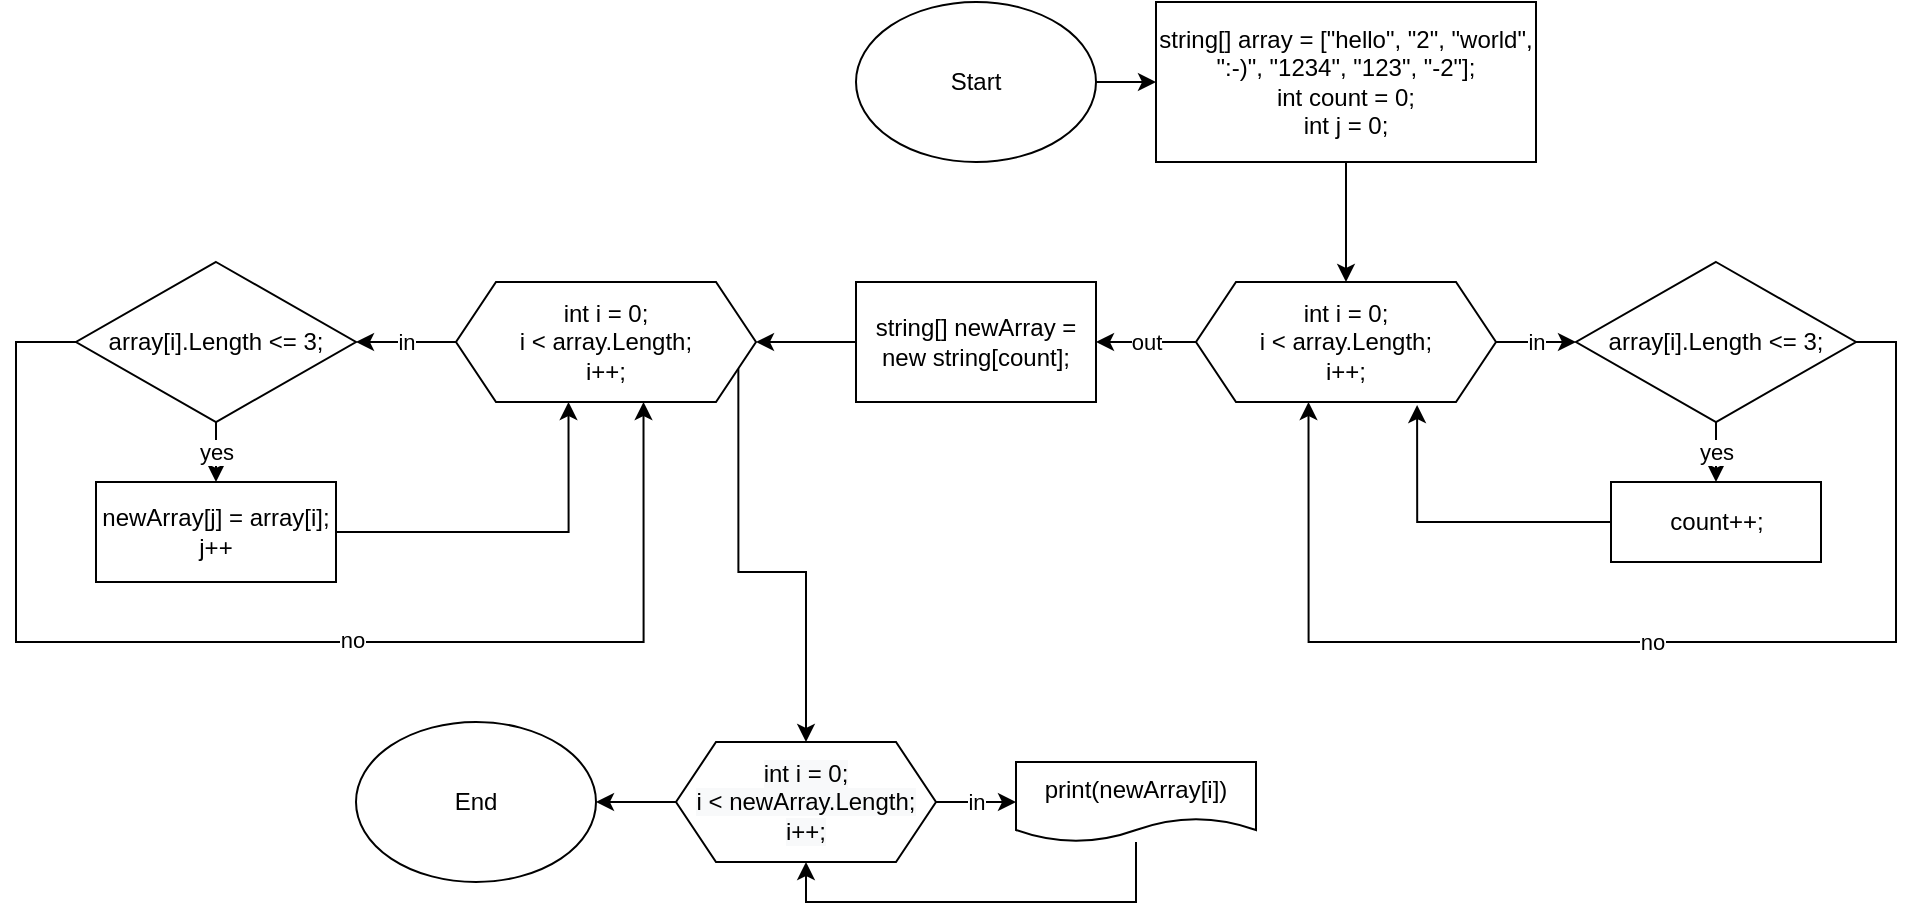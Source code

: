<mxfile version="20.3.0" type="device"><diagram id="P7TnBf9mjnrPCqLg64As" name="Страница 1"><mxGraphModel dx="863" dy="593" grid="1" gridSize="10" guides="1" tooltips="1" connect="1" arrows="1" fold="1" page="1" pageScale="1" pageWidth="1169" pageHeight="1654" math="0" shadow="0"><root><mxCell id="0"/><mxCell id="1" parent="0"/><mxCell id="ps8vj_LmxjrcfsDbyVFz-24" style="edgeStyle=orthogonalEdgeStyle;rounded=0;orthogonalLoop=1;jettySize=auto;html=1;fontColor=#000000;" edge="1" parent="1" source="ps8vj_LmxjrcfsDbyVFz-1" target="ps8vj_LmxjrcfsDbyVFz-2"><mxGeometry relative="1" as="geometry"/></mxCell><mxCell id="ps8vj_LmxjrcfsDbyVFz-1" value="Start" style="ellipse;whiteSpace=wrap;html=1;" vertex="1" parent="1"><mxGeometry x="470" y="40" width="120" height="80" as="geometry"/></mxCell><mxCell id="ps8vj_LmxjrcfsDbyVFz-6" style="edgeStyle=orthogonalEdgeStyle;rounded=0;orthogonalLoop=1;jettySize=auto;html=1;entryX=0.5;entryY=0;entryDx=0;entryDy=0;fontColor=#000000;" edge="1" parent="1" source="ps8vj_LmxjrcfsDbyVFz-2" target="ps8vj_LmxjrcfsDbyVFz-3"><mxGeometry relative="1" as="geometry"/></mxCell><mxCell id="ps8vj_LmxjrcfsDbyVFz-2" value="string[] array = [&quot;hello&quot;, &quot;2&quot;, &quot;world&quot;, &quot;:-)&quot;, &quot;1234&quot;, &quot;123&quot;, &quot;-2&quot;];&lt;br&gt;int count = 0;&lt;br&gt;int j = 0;" style="rounded=0;whiteSpace=wrap;html=1;" vertex="1" parent="1"><mxGeometry x="620" y="40" width="190" height="80" as="geometry"/></mxCell><mxCell id="ps8vj_LmxjrcfsDbyVFz-7" value="in" style="edgeStyle=orthogonalEdgeStyle;rounded=0;orthogonalLoop=1;jettySize=auto;html=1;entryX=0;entryY=0.5;entryDx=0;entryDy=0;fontColor=#000000;" edge="1" parent="1" source="ps8vj_LmxjrcfsDbyVFz-3" target="ps8vj_LmxjrcfsDbyVFz-4"><mxGeometry relative="1" as="geometry"/></mxCell><mxCell id="ps8vj_LmxjrcfsDbyVFz-12" value="out" style="edgeStyle=orthogonalEdgeStyle;rounded=0;orthogonalLoop=1;jettySize=auto;html=1;entryX=1;entryY=0.5;entryDx=0;entryDy=0;fontColor=#000000;" edge="1" parent="1" source="ps8vj_LmxjrcfsDbyVFz-3" target="ps8vj_LmxjrcfsDbyVFz-11"><mxGeometry relative="1" as="geometry"/></mxCell><mxCell id="ps8vj_LmxjrcfsDbyVFz-3" value="int i = 0; &lt;br&gt;i &amp;lt; array.Length;&lt;br&gt;i++;" style="shape=hexagon;perimeter=hexagonPerimeter2;whiteSpace=wrap;html=1;fixedSize=1;fontColor=#000000;" vertex="1" parent="1"><mxGeometry x="640" y="180" width="150" height="60" as="geometry"/></mxCell><mxCell id="ps8vj_LmxjrcfsDbyVFz-8" value="yes" style="edgeStyle=orthogonalEdgeStyle;rounded=0;orthogonalLoop=1;jettySize=auto;html=1;entryX=0.5;entryY=0;entryDx=0;entryDy=0;fontColor=#000000;" edge="1" parent="1" source="ps8vj_LmxjrcfsDbyVFz-4" target="ps8vj_LmxjrcfsDbyVFz-5"><mxGeometry relative="1" as="geometry"/></mxCell><mxCell id="ps8vj_LmxjrcfsDbyVFz-10" value="no" style="edgeStyle=orthogonalEdgeStyle;rounded=0;orthogonalLoop=1;jettySize=auto;html=1;entryX=0.375;entryY=1;entryDx=0;entryDy=0;fontColor=#000000;" edge="1" parent="1" source="ps8vj_LmxjrcfsDbyVFz-4" target="ps8vj_LmxjrcfsDbyVFz-3"><mxGeometry relative="1" as="geometry"><Array as="points"><mxPoint x="990" y="210"/><mxPoint x="990" y="360"/><mxPoint x="696" y="360"/></Array></mxGeometry></mxCell><mxCell id="ps8vj_LmxjrcfsDbyVFz-4" value="array[i].Length &amp;lt;= 3;" style="rhombus;whiteSpace=wrap;html=1;fontColor=#000000;" vertex="1" parent="1"><mxGeometry x="830" y="170" width="140" height="80" as="geometry"/></mxCell><mxCell id="ps8vj_LmxjrcfsDbyVFz-9" style="edgeStyle=orthogonalEdgeStyle;rounded=0;orthogonalLoop=1;jettySize=auto;html=1;entryX=0.737;entryY=1.025;entryDx=0;entryDy=0;entryPerimeter=0;fontColor=#000000;" edge="1" parent="1" source="ps8vj_LmxjrcfsDbyVFz-5" target="ps8vj_LmxjrcfsDbyVFz-3"><mxGeometry relative="1" as="geometry"/></mxCell><mxCell id="ps8vj_LmxjrcfsDbyVFz-5" value="count++;" style="rounded=0;whiteSpace=wrap;html=1;fontColor=#000000;" vertex="1" parent="1"><mxGeometry x="847.5" y="280" width="105" height="40" as="geometry"/></mxCell><mxCell id="ps8vj_LmxjrcfsDbyVFz-16" style="edgeStyle=orthogonalEdgeStyle;rounded=0;orthogonalLoop=1;jettySize=auto;html=1;entryX=1;entryY=0.5;entryDx=0;entryDy=0;fontColor=#000000;" edge="1" parent="1" source="ps8vj_LmxjrcfsDbyVFz-11" target="ps8vj_LmxjrcfsDbyVFz-15"><mxGeometry relative="1" as="geometry"/></mxCell><mxCell id="ps8vj_LmxjrcfsDbyVFz-11" value="string[] newArray = new string[count];" style="rounded=0;whiteSpace=wrap;html=1;fontColor=#000000;" vertex="1" parent="1"><mxGeometry x="470" y="180" width="120" height="60" as="geometry"/></mxCell><mxCell id="ps8vj_LmxjrcfsDbyVFz-18" value="in" style="edgeStyle=orthogonalEdgeStyle;rounded=0;orthogonalLoop=1;jettySize=auto;html=1;entryX=1;entryY=0.5;entryDx=0;entryDy=0;fontColor=#000000;" edge="1" parent="1" source="ps8vj_LmxjrcfsDbyVFz-15" target="ps8vj_LmxjrcfsDbyVFz-17"><mxGeometry relative="1" as="geometry"/></mxCell><mxCell id="ps8vj_LmxjrcfsDbyVFz-25" style="edgeStyle=orthogonalEdgeStyle;rounded=0;orthogonalLoop=1;jettySize=auto;html=1;exitX=1;exitY=0.75;exitDx=0;exitDy=0;fontColor=#000000;entryX=0.5;entryY=0;entryDx=0;entryDy=0;" edge="1" parent="1" source="ps8vj_LmxjrcfsDbyVFz-15" target="ps8vj_LmxjrcfsDbyVFz-26"><mxGeometry relative="1" as="geometry"><mxPoint x="440" y="370" as="targetPoint"/></mxGeometry></mxCell><mxCell id="ps8vj_LmxjrcfsDbyVFz-15" value="int i = 0; &lt;br&gt;i &amp;lt; array.Length;&lt;br&gt;i++;" style="shape=hexagon;perimeter=hexagonPerimeter2;whiteSpace=wrap;html=1;fixedSize=1;fontColor=#000000;" vertex="1" parent="1"><mxGeometry x="270" y="180" width="150" height="60" as="geometry"/></mxCell><mxCell id="ps8vj_LmxjrcfsDbyVFz-20" value="yes" style="edgeStyle=orthogonalEdgeStyle;rounded=0;orthogonalLoop=1;jettySize=auto;html=1;entryX=0.5;entryY=0;entryDx=0;entryDy=0;fontColor=#000000;" edge="1" parent="1" source="ps8vj_LmxjrcfsDbyVFz-17" target="ps8vj_LmxjrcfsDbyVFz-19"><mxGeometry relative="1" as="geometry"/></mxCell><mxCell id="ps8vj_LmxjrcfsDbyVFz-22" style="edgeStyle=orthogonalEdgeStyle;rounded=0;orthogonalLoop=1;jettySize=auto;html=1;entryX=0.625;entryY=1;entryDx=0;entryDy=0;fontColor=#000000;" edge="1" parent="1" source="ps8vj_LmxjrcfsDbyVFz-17" target="ps8vj_LmxjrcfsDbyVFz-15"><mxGeometry relative="1" as="geometry"><Array as="points"><mxPoint x="50" y="210"/><mxPoint x="50" y="360"/><mxPoint x="364" y="360"/></Array></mxGeometry></mxCell><mxCell id="ps8vj_LmxjrcfsDbyVFz-23" value="no" style="edgeLabel;html=1;align=center;verticalAlign=middle;resizable=0;points=[];fontColor=#000000;" vertex="1" connectable="0" parent="ps8vj_LmxjrcfsDbyVFz-22"><mxGeometry x="0.129" y="2" relative="1" as="geometry"><mxPoint x="1" y="1" as="offset"/></mxGeometry></mxCell><mxCell id="ps8vj_LmxjrcfsDbyVFz-17" value="array[i].Length &amp;lt;= 3;" style="rhombus;whiteSpace=wrap;html=1;fontColor=#000000;" vertex="1" parent="1"><mxGeometry x="80" y="170" width="140" height="80" as="geometry"/></mxCell><mxCell id="ps8vj_LmxjrcfsDbyVFz-21" style="edgeStyle=orthogonalEdgeStyle;rounded=0;orthogonalLoop=1;jettySize=auto;html=1;entryX=0.375;entryY=1;entryDx=0;entryDy=0;fontColor=#000000;" edge="1" parent="1" source="ps8vj_LmxjrcfsDbyVFz-19" target="ps8vj_LmxjrcfsDbyVFz-15"><mxGeometry relative="1" as="geometry"/></mxCell><mxCell id="ps8vj_LmxjrcfsDbyVFz-19" value="newArray[j] = array[i];&lt;br&gt;j++" style="rounded=0;whiteSpace=wrap;html=1;fontColor=#000000;" vertex="1" parent="1"><mxGeometry x="90" y="280" width="120" height="50" as="geometry"/></mxCell><mxCell id="ps8vj_LmxjrcfsDbyVFz-29" value="in" style="edgeStyle=orthogonalEdgeStyle;rounded=0;orthogonalLoop=1;jettySize=auto;html=1;entryX=0;entryY=0.5;entryDx=0;entryDy=0;fontColor=#000000;" edge="1" parent="1" source="ps8vj_LmxjrcfsDbyVFz-26" target="ps8vj_LmxjrcfsDbyVFz-28"><mxGeometry relative="1" as="geometry"/></mxCell><mxCell id="ps8vj_LmxjrcfsDbyVFz-32" style="edgeStyle=orthogonalEdgeStyle;rounded=0;orthogonalLoop=1;jettySize=auto;html=1;fontColor=#000000;" edge="1" parent="1" source="ps8vj_LmxjrcfsDbyVFz-26" target="ps8vj_LmxjrcfsDbyVFz-31"><mxGeometry relative="1" as="geometry"/></mxCell><mxCell id="ps8vj_LmxjrcfsDbyVFz-26" value="&lt;span style=&quot;color: rgb(0, 0, 0); font-family: Helvetica; font-size: 12px; font-style: normal; font-variant-ligatures: normal; font-variant-caps: normal; font-weight: 400; letter-spacing: normal; orphans: 2; text-align: center; text-indent: 0px; text-transform: none; widows: 2; word-spacing: 0px; -webkit-text-stroke-width: 0px; background-color: rgb(248, 249, 250); text-decoration-thickness: initial; text-decoration-style: initial; text-decoration-color: initial; float: none; display: inline !important;&quot;&gt;int i = 0;&lt;/span&gt;&lt;br style=&quot;color: rgb(0, 0, 0); font-family: Helvetica; font-size: 12px; font-style: normal; font-variant-ligatures: normal; font-variant-caps: normal; font-weight: 400; letter-spacing: normal; orphans: 2; text-align: center; text-indent: 0px; text-transform: none; widows: 2; word-spacing: 0px; -webkit-text-stroke-width: 0px; background-color: rgb(248, 249, 250); text-decoration-thickness: initial; text-decoration-style: initial; text-decoration-color: initial;&quot;&gt;&lt;span style=&quot;color: rgb(0, 0, 0); font-family: Helvetica; font-size: 12px; font-style: normal; font-variant-ligatures: normal; font-variant-caps: normal; font-weight: 400; letter-spacing: normal; orphans: 2; text-align: center; text-indent: 0px; text-transform: none; widows: 2; word-spacing: 0px; -webkit-text-stroke-width: 0px; background-color: rgb(248, 249, 250); text-decoration-thickness: initial; text-decoration-style: initial; text-decoration-color: initial; float: none; display: inline !important;&quot;&gt;i &amp;lt; newArray.Length;&lt;/span&gt;&lt;br style=&quot;color: rgb(0, 0, 0); font-family: Helvetica; font-size: 12px; font-style: normal; font-variant-ligatures: normal; font-variant-caps: normal; font-weight: 400; letter-spacing: normal; orphans: 2; text-align: center; text-indent: 0px; text-transform: none; widows: 2; word-spacing: 0px; -webkit-text-stroke-width: 0px; background-color: rgb(248, 249, 250); text-decoration-thickness: initial; text-decoration-style: initial; text-decoration-color: initial;&quot;&gt;&lt;span style=&quot;color: rgb(0, 0, 0); font-family: Helvetica; font-size: 12px; font-style: normal; font-variant-ligatures: normal; font-variant-caps: normal; font-weight: 400; letter-spacing: normal; orphans: 2; text-align: center; text-indent: 0px; text-transform: none; widows: 2; word-spacing: 0px; -webkit-text-stroke-width: 0px; background-color: rgb(248, 249, 250); text-decoration-thickness: initial; text-decoration-style: initial; text-decoration-color: initial; float: none; display: inline !important;&quot;&gt;i++;&lt;/span&gt;" style="shape=hexagon;perimeter=hexagonPerimeter2;whiteSpace=wrap;html=1;fixedSize=1;fontColor=#000000;" vertex="1" parent="1"><mxGeometry x="380" y="410" width="130" height="60" as="geometry"/></mxCell><mxCell id="ps8vj_LmxjrcfsDbyVFz-30" style="edgeStyle=orthogonalEdgeStyle;rounded=0;orthogonalLoop=1;jettySize=auto;html=1;entryX=0.5;entryY=1;entryDx=0;entryDy=0;fontColor=#000000;" edge="1" parent="1" source="ps8vj_LmxjrcfsDbyVFz-28" target="ps8vj_LmxjrcfsDbyVFz-26"><mxGeometry relative="1" as="geometry"><Array as="points"><mxPoint x="610" y="490"/><mxPoint x="445" y="490"/></Array></mxGeometry></mxCell><mxCell id="ps8vj_LmxjrcfsDbyVFz-28" value="print(newArray[i])" style="shape=document;whiteSpace=wrap;html=1;boundedLbl=1;fontColor=#000000;" vertex="1" parent="1"><mxGeometry x="550" y="420" width="120" height="40" as="geometry"/></mxCell><mxCell id="ps8vj_LmxjrcfsDbyVFz-31" value="End" style="ellipse;whiteSpace=wrap;html=1;fontColor=#000000;" vertex="1" parent="1"><mxGeometry x="220" y="400" width="120" height="80" as="geometry"/></mxCell></root></mxGraphModel></diagram></mxfile>